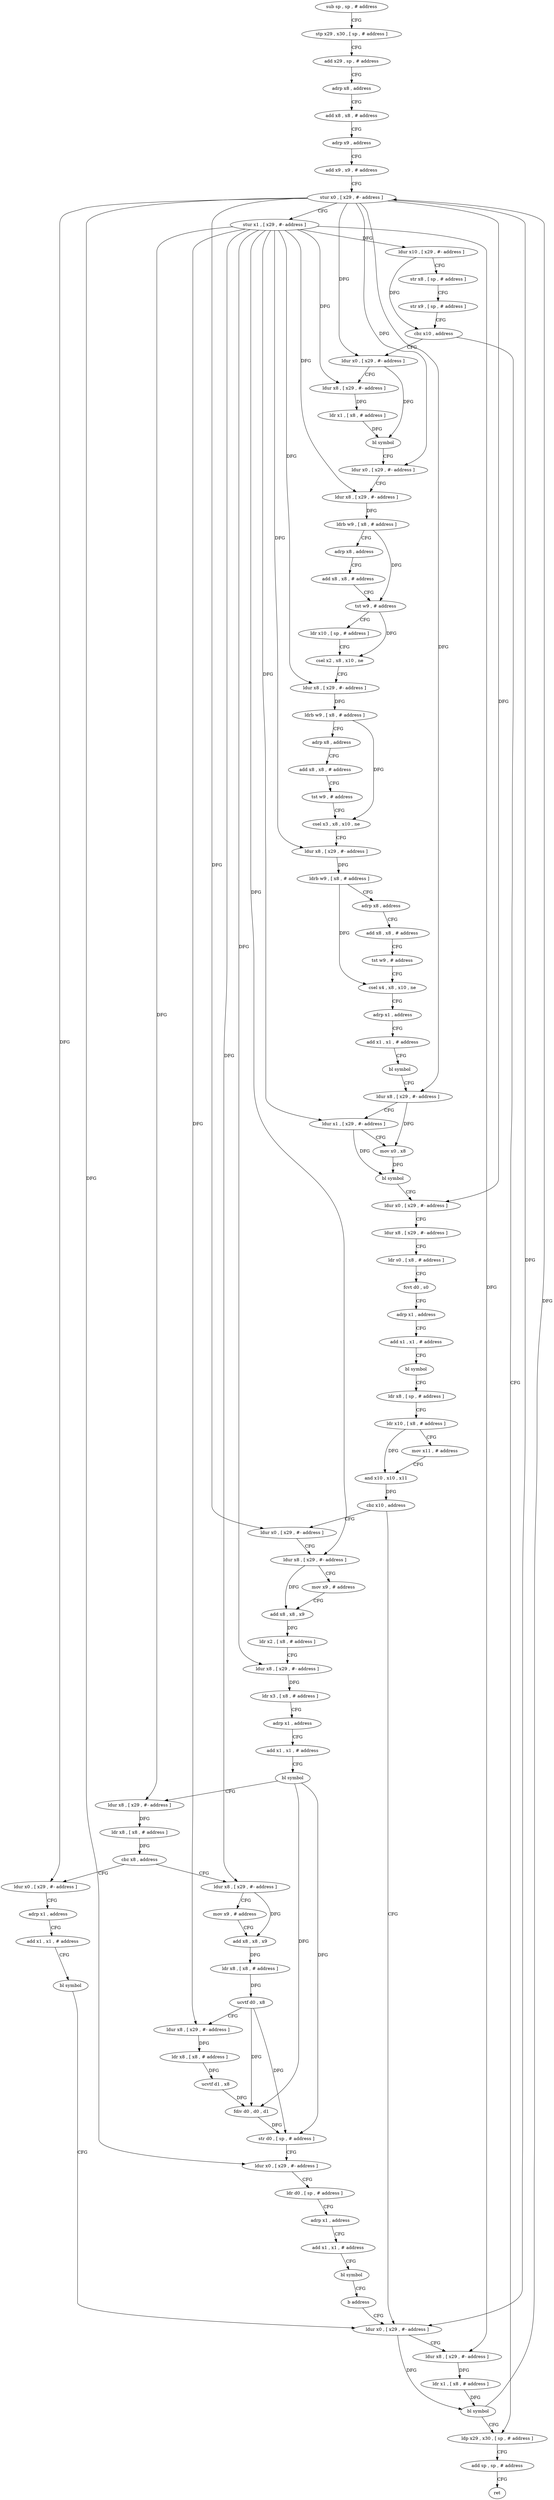 digraph "func" {
"4225576" [label = "sub sp , sp , # address" ]
"4225580" [label = "stp x29 , x30 , [ sp , # address ]" ]
"4225584" [label = "add x29 , sp , # address" ]
"4225588" [label = "adrp x8 , address" ]
"4225592" [label = "add x8 , x8 , # address" ]
"4225596" [label = "adrp x9 , address" ]
"4225600" [label = "add x9 , x9 , # address" ]
"4225604" [label = "stur x0 , [ x29 , #- address ]" ]
"4225608" [label = "stur x1 , [ x29 , #- address ]" ]
"4225612" [label = "ldur x10 , [ x29 , #- address ]" ]
"4225616" [label = "str x8 , [ sp , # address ]" ]
"4225620" [label = "str x9 , [ sp , # address ]" ]
"4225624" [label = "cbz x10 , address" ]
"4225948" [label = "ldp x29 , x30 , [ sp , # address ]" ]
"4225628" [label = "ldur x0 , [ x29 , #- address ]" ]
"4225952" [label = "add sp , sp , # address" ]
"4225956" [label = "ret" ]
"4225632" [label = "ldur x8 , [ x29 , #- address ]" ]
"4225636" [label = "ldr x1 , [ x8 , # address ]" ]
"4225640" [label = "bl symbol" ]
"4225644" [label = "ldur x0 , [ x29 , #- address ]" ]
"4225648" [label = "ldur x8 , [ x29 , #- address ]" ]
"4225652" [label = "ldrb w9 , [ x8 , # address ]" ]
"4225656" [label = "adrp x8 , address" ]
"4225660" [label = "add x8 , x8 , # address" ]
"4225664" [label = "tst w9 , # address" ]
"4225668" [label = "ldr x10 , [ sp , # address ]" ]
"4225672" [label = "csel x2 , x8 , x10 , ne" ]
"4225676" [label = "ldur x8 , [ x29 , #- address ]" ]
"4225680" [label = "ldrb w9 , [ x8 , # address ]" ]
"4225684" [label = "adrp x8 , address" ]
"4225688" [label = "add x8 , x8 , # address" ]
"4225692" [label = "tst w9 , # address" ]
"4225696" [label = "csel x3 , x8 , x10 , ne" ]
"4225700" [label = "ldur x8 , [ x29 , #- address ]" ]
"4225704" [label = "ldrb w9 , [ x8 , # address ]" ]
"4225708" [label = "adrp x8 , address" ]
"4225712" [label = "add x8 , x8 , # address" ]
"4225716" [label = "tst w9 , # address" ]
"4225720" [label = "csel x4 , x8 , x10 , ne" ]
"4225724" [label = "adrp x1 , address" ]
"4225728" [label = "add x1 , x1 , # address" ]
"4225732" [label = "bl symbol" ]
"4225736" [label = "ldur x8 , [ x29 , #- address ]" ]
"4225740" [label = "ldur x1 , [ x29 , #- address ]" ]
"4225744" [label = "mov x0 , x8" ]
"4225748" [label = "bl symbol" ]
"4225752" [label = "ldur x0 , [ x29 , #- address ]" ]
"4225756" [label = "ldur x8 , [ x29 , #- address ]" ]
"4225760" [label = "ldr s0 , [ x8 , # address ]" ]
"4225764" [label = "fcvt d0 , s0" ]
"4225768" [label = "adrp x1 , address" ]
"4225772" [label = "add x1 , x1 , # address" ]
"4225776" [label = "bl symbol" ]
"4225780" [label = "ldr x8 , [ sp , # address ]" ]
"4225784" [label = "ldr x10 , [ x8 , # address ]" ]
"4225788" [label = "mov x11 , # address" ]
"4225792" [label = "and x10 , x10 , x11" ]
"4225796" [label = "cbz x10 , address" ]
"4225932" [label = "ldur x0 , [ x29 , #- address ]" ]
"4225800" [label = "ldur x0 , [ x29 , #- address ]" ]
"4225936" [label = "ldur x8 , [ x29 , #- address ]" ]
"4225940" [label = "ldr x1 , [ x8 , # address ]" ]
"4225944" [label = "bl symbol" ]
"4225804" [label = "ldur x8 , [ x29 , #- address ]" ]
"4225808" [label = "mov x9 , # address" ]
"4225812" [label = "add x8 , x8 , x9" ]
"4225816" [label = "ldr x2 , [ x8 , # address ]" ]
"4225820" [label = "ldur x8 , [ x29 , #- address ]" ]
"4225824" [label = "ldr x3 , [ x8 , # address ]" ]
"4225828" [label = "adrp x1 , address" ]
"4225832" [label = "add x1 , x1 , # address" ]
"4225836" [label = "bl symbol" ]
"4225840" [label = "ldur x8 , [ x29 , #- address ]" ]
"4225844" [label = "ldr x8 , [ x8 , # address ]" ]
"4225848" [label = "cbz x8 , address" ]
"4225916" [label = "ldur x0 , [ x29 , #- address ]" ]
"4225852" [label = "ldur x8 , [ x29 , #- address ]" ]
"4225920" [label = "adrp x1 , address" ]
"4225924" [label = "add x1 , x1 , # address" ]
"4225928" [label = "bl symbol" ]
"4225856" [label = "mov x9 , # address" ]
"4225860" [label = "add x8 , x8 , x9" ]
"4225864" [label = "ldr x8 , [ x8 , # address ]" ]
"4225868" [label = "ucvtf d0 , x8" ]
"4225872" [label = "ldur x8 , [ x29 , #- address ]" ]
"4225876" [label = "ldr x8 , [ x8 , # address ]" ]
"4225880" [label = "ucvtf d1 , x8" ]
"4225884" [label = "fdiv d0 , d0 , d1" ]
"4225888" [label = "str d0 , [ sp , # address ]" ]
"4225892" [label = "ldur x0 , [ x29 , #- address ]" ]
"4225896" [label = "ldr d0 , [ sp , # address ]" ]
"4225900" [label = "adrp x1 , address" ]
"4225904" [label = "add x1 , x1 , # address" ]
"4225908" [label = "bl symbol" ]
"4225912" [label = "b address" ]
"4225576" -> "4225580" [ label = "CFG" ]
"4225580" -> "4225584" [ label = "CFG" ]
"4225584" -> "4225588" [ label = "CFG" ]
"4225588" -> "4225592" [ label = "CFG" ]
"4225592" -> "4225596" [ label = "CFG" ]
"4225596" -> "4225600" [ label = "CFG" ]
"4225600" -> "4225604" [ label = "CFG" ]
"4225604" -> "4225608" [ label = "CFG" ]
"4225604" -> "4225628" [ label = "DFG" ]
"4225604" -> "4225644" [ label = "DFG" ]
"4225604" -> "4225736" [ label = "DFG" ]
"4225604" -> "4225752" [ label = "DFG" ]
"4225604" -> "4225932" [ label = "DFG" ]
"4225604" -> "4225800" [ label = "DFG" ]
"4225604" -> "4225916" [ label = "DFG" ]
"4225604" -> "4225892" [ label = "DFG" ]
"4225608" -> "4225612" [ label = "DFG" ]
"4225608" -> "4225632" [ label = "DFG" ]
"4225608" -> "4225648" [ label = "DFG" ]
"4225608" -> "4225676" [ label = "DFG" ]
"4225608" -> "4225700" [ label = "DFG" ]
"4225608" -> "4225740" [ label = "DFG" ]
"4225608" -> "4225936" [ label = "DFG" ]
"4225608" -> "4225804" [ label = "DFG" ]
"4225608" -> "4225820" [ label = "DFG" ]
"4225608" -> "4225840" [ label = "DFG" ]
"4225608" -> "4225852" [ label = "DFG" ]
"4225608" -> "4225872" [ label = "DFG" ]
"4225612" -> "4225616" [ label = "CFG" ]
"4225612" -> "4225624" [ label = "DFG" ]
"4225616" -> "4225620" [ label = "CFG" ]
"4225620" -> "4225624" [ label = "CFG" ]
"4225624" -> "4225948" [ label = "CFG" ]
"4225624" -> "4225628" [ label = "CFG" ]
"4225948" -> "4225952" [ label = "CFG" ]
"4225628" -> "4225632" [ label = "CFG" ]
"4225628" -> "4225640" [ label = "DFG" ]
"4225952" -> "4225956" [ label = "CFG" ]
"4225632" -> "4225636" [ label = "DFG" ]
"4225636" -> "4225640" [ label = "DFG" ]
"4225640" -> "4225644" [ label = "CFG" ]
"4225644" -> "4225648" [ label = "CFG" ]
"4225648" -> "4225652" [ label = "DFG" ]
"4225652" -> "4225656" [ label = "CFG" ]
"4225652" -> "4225664" [ label = "DFG" ]
"4225656" -> "4225660" [ label = "CFG" ]
"4225660" -> "4225664" [ label = "CFG" ]
"4225664" -> "4225668" [ label = "CFG" ]
"4225664" -> "4225672" [ label = "DFG" ]
"4225668" -> "4225672" [ label = "CFG" ]
"4225672" -> "4225676" [ label = "CFG" ]
"4225676" -> "4225680" [ label = "DFG" ]
"4225680" -> "4225684" [ label = "CFG" ]
"4225680" -> "4225696" [ label = "DFG" ]
"4225684" -> "4225688" [ label = "CFG" ]
"4225688" -> "4225692" [ label = "CFG" ]
"4225692" -> "4225696" [ label = "CFG" ]
"4225696" -> "4225700" [ label = "CFG" ]
"4225700" -> "4225704" [ label = "DFG" ]
"4225704" -> "4225708" [ label = "CFG" ]
"4225704" -> "4225720" [ label = "DFG" ]
"4225708" -> "4225712" [ label = "CFG" ]
"4225712" -> "4225716" [ label = "CFG" ]
"4225716" -> "4225720" [ label = "CFG" ]
"4225720" -> "4225724" [ label = "CFG" ]
"4225724" -> "4225728" [ label = "CFG" ]
"4225728" -> "4225732" [ label = "CFG" ]
"4225732" -> "4225736" [ label = "CFG" ]
"4225736" -> "4225740" [ label = "CFG" ]
"4225736" -> "4225744" [ label = "DFG" ]
"4225740" -> "4225744" [ label = "CFG" ]
"4225740" -> "4225748" [ label = "DFG" ]
"4225744" -> "4225748" [ label = "DFG" ]
"4225748" -> "4225752" [ label = "CFG" ]
"4225752" -> "4225756" [ label = "CFG" ]
"4225756" -> "4225760" [ label = "CFG" ]
"4225760" -> "4225764" [ label = "CFG" ]
"4225764" -> "4225768" [ label = "CFG" ]
"4225768" -> "4225772" [ label = "CFG" ]
"4225772" -> "4225776" [ label = "CFG" ]
"4225776" -> "4225780" [ label = "CFG" ]
"4225780" -> "4225784" [ label = "CFG" ]
"4225784" -> "4225788" [ label = "CFG" ]
"4225784" -> "4225792" [ label = "DFG" ]
"4225788" -> "4225792" [ label = "CFG" ]
"4225792" -> "4225796" [ label = "DFG" ]
"4225796" -> "4225932" [ label = "CFG" ]
"4225796" -> "4225800" [ label = "CFG" ]
"4225932" -> "4225936" [ label = "CFG" ]
"4225932" -> "4225944" [ label = "DFG" ]
"4225800" -> "4225804" [ label = "CFG" ]
"4225936" -> "4225940" [ label = "DFG" ]
"4225940" -> "4225944" [ label = "DFG" ]
"4225944" -> "4225948" [ label = "CFG" ]
"4225944" -> "4225604" [ label = "DFG" ]
"4225804" -> "4225808" [ label = "CFG" ]
"4225804" -> "4225812" [ label = "DFG" ]
"4225808" -> "4225812" [ label = "CFG" ]
"4225812" -> "4225816" [ label = "DFG" ]
"4225816" -> "4225820" [ label = "CFG" ]
"4225820" -> "4225824" [ label = "DFG" ]
"4225824" -> "4225828" [ label = "CFG" ]
"4225828" -> "4225832" [ label = "CFG" ]
"4225832" -> "4225836" [ label = "CFG" ]
"4225836" -> "4225840" [ label = "CFG" ]
"4225836" -> "4225884" [ label = "DFG" ]
"4225836" -> "4225888" [ label = "DFG" ]
"4225840" -> "4225844" [ label = "DFG" ]
"4225844" -> "4225848" [ label = "DFG" ]
"4225848" -> "4225916" [ label = "CFG" ]
"4225848" -> "4225852" [ label = "CFG" ]
"4225916" -> "4225920" [ label = "CFG" ]
"4225852" -> "4225856" [ label = "CFG" ]
"4225852" -> "4225860" [ label = "DFG" ]
"4225920" -> "4225924" [ label = "CFG" ]
"4225924" -> "4225928" [ label = "CFG" ]
"4225928" -> "4225932" [ label = "CFG" ]
"4225856" -> "4225860" [ label = "CFG" ]
"4225860" -> "4225864" [ label = "DFG" ]
"4225864" -> "4225868" [ label = "DFG" ]
"4225868" -> "4225872" [ label = "CFG" ]
"4225868" -> "4225884" [ label = "DFG" ]
"4225868" -> "4225888" [ label = "DFG" ]
"4225872" -> "4225876" [ label = "DFG" ]
"4225876" -> "4225880" [ label = "DFG" ]
"4225880" -> "4225884" [ label = "DFG" ]
"4225884" -> "4225888" [ label = "DFG" ]
"4225888" -> "4225892" [ label = "CFG" ]
"4225892" -> "4225896" [ label = "CFG" ]
"4225896" -> "4225900" [ label = "CFG" ]
"4225900" -> "4225904" [ label = "CFG" ]
"4225904" -> "4225908" [ label = "CFG" ]
"4225908" -> "4225912" [ label = "CFG" ]
"4225912" -> "4225932" [ label = "CFG" ]
}
